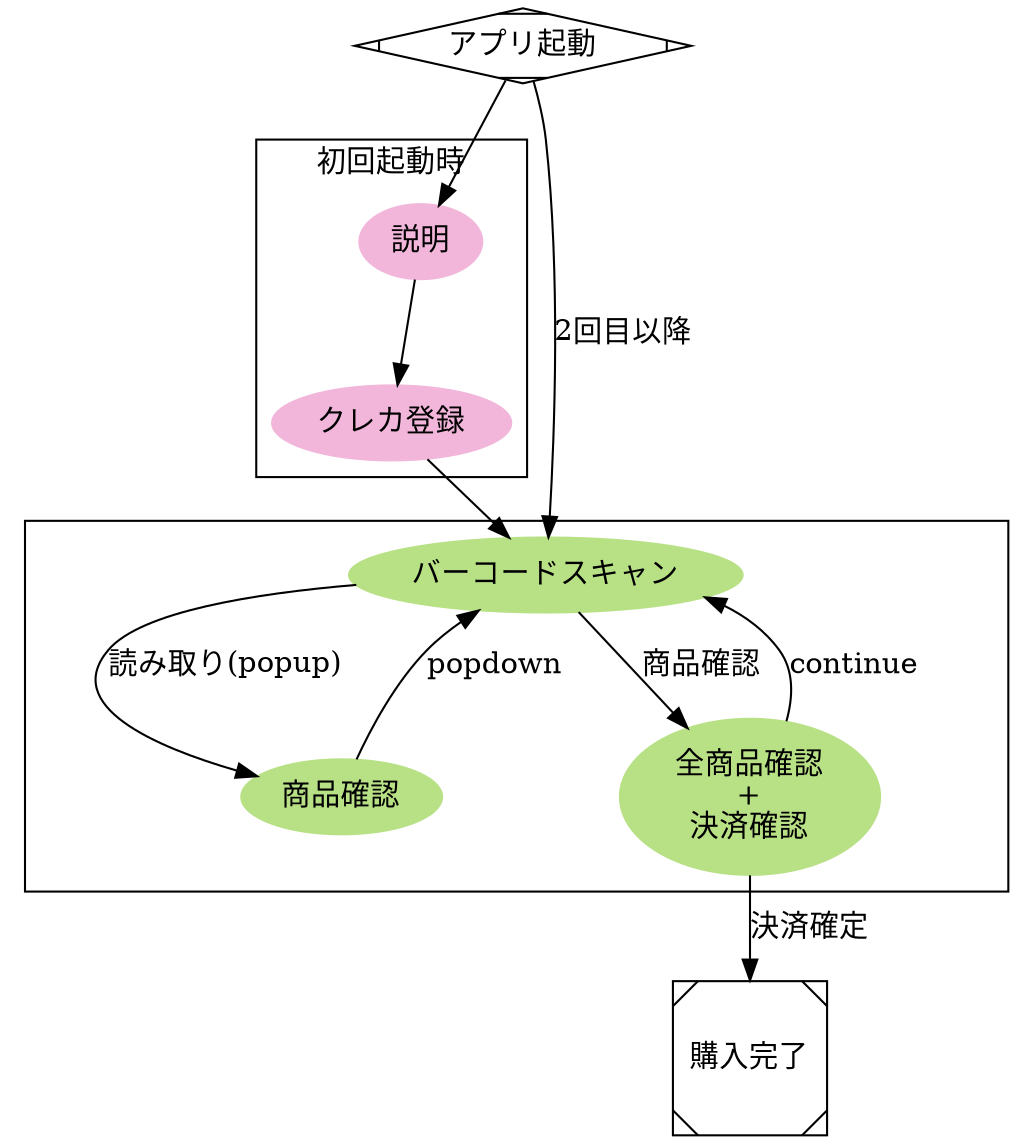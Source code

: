 digraph G {
	graph [nodesep = 0.5];

	subgraph cluster_0 {
		node [style=filled, colorscheme=piyg9, color=3 ];
		説明;
		クレカ登録;
		説明 -> クレカ登録;
		label = "初回起動時";
	}

	subgraph cluster_1 {
		node [style=filled, colorscheme=piyg9, color=7];
		バーコードスキャン -> 商品確認 [label = "読み取り(popup)" ]
		商品確認 -> バーコードスキャン [label = "popdown"]
		バーコードスキャン -> "全商品確認\n+\n決済確認" [label = "商品確認"];
	}
	アプリ起動 -> 説明;
	アプリ起動 -> バーコードスキャン [label = "2回目以降";] ;
	クレカ登録 -> バーコードスキャン;
	"全商品確認\n+\n決済確認" -> 購入完了 [label = "決済確定"];
	"全商品確認\n+\n決済確認" -> バーコードスキャン [label = "continue"];

	アプリ起動 [shape=Mdiamond];
	購入完了 [shape=Msquare];
}